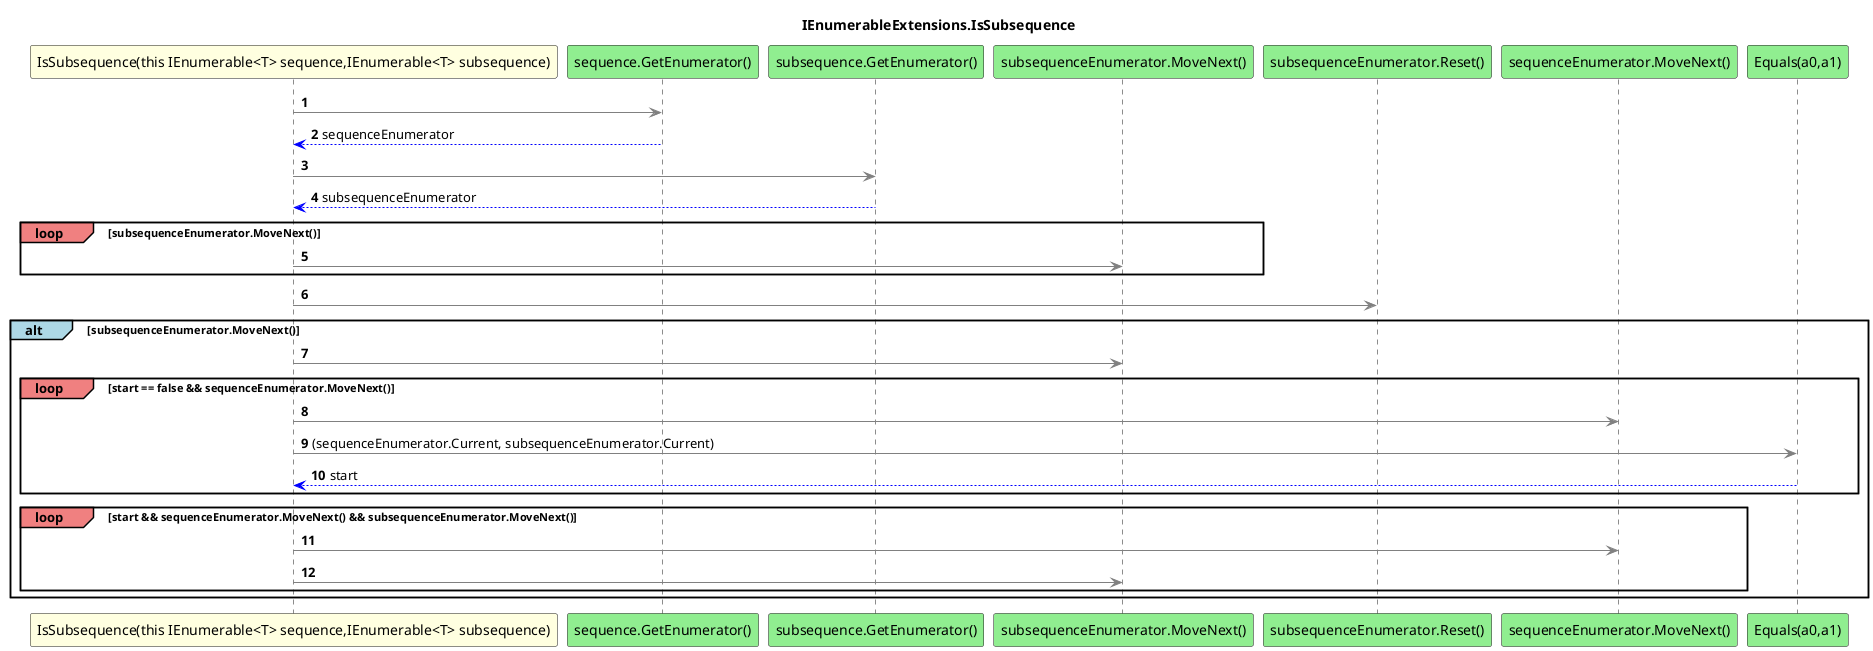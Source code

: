 @startuml IEnumerableExtensions.IsSubsequence
title IEnumerableExtensions.IsSubsequence
participant "IsSubsequence(this IEnumerable<T> sequence,IEnumerable<T> subsequence)" as IsSubsequence_p0_p1 #LightYellow
participant "sequence.GetEnumerator()" as sequence_GetEnumerator #LightGreen
participant "subsequence.GetEnumerator()" as subsequence_GetEnumerator #LightGreen
participant "subsequenceEnumerator.MoveNext()" as subsequenceEnumerator_MoveNext #LightGreen
participant "subsequenceEnumerator.Reset()" as subsequenceEnumerator_Reset #LightGreen
participant "sequenceEnumerator.MoveNext()" as sequenceEnumerator_MoveNext #LightGreen
participant "Equals(a0,a1)" as Equals_a0_a1 #LightGreen
autonumber
IsSubsequence_p0_p1 -[#grey]> sequence_GetEnumerator
sequence_GetEnumerator -[#blue]-> IsSubsequence_p0_p1 : sequenceEnumerator
IsSubsequence_p0_p1 -[#grey]> subsequence_GetEnumerator
subsequence_GetEnumerator -[#blue]-> IsSubsequence_p0_p1 : subsequenceEnumerator
loop#LightCoral subsequenceEnumerator.MoveNext()
    IsSubsequence_p0_p1 -[#grey]> subsequenceEnumerator_MoveNext
end
IsSubsequence_p0_p1 -[#grey]> subsequenceEnumerator_Reset
alt#LightBlue subsequenceEnumerator.MoveNext()
    IsSubsequence_p0_p1 -[#grey]> subsequenceEnumerator_MoveNext
    loop#LightCoral start == false && sequenceEnumerator.MoveNext()
        IsSubsequence_p0_p1 -[#grey]> sequenceEnumerator_MoveNext
        IsSubsequence_p0_p1 -[#grey]> Equals_a0_a1 : (sequenceEnumerator.Current, subsequenceEnumerator.Current)
        Equals_a0_a1 -[#blue]-> IsSubsequence_p0_p1 : start
    end
    loop#LightCoral start && sequenceEnumerator.MoveNext() && subsequenceEnumerator.MoveNext()
        IsSubsequence_p0_p1 -[#grey]> sequenceEnumerator_MoveNext
        IsSubsequence_p0_p1 -[#grey]> subsequenceEnumerator_MoveNext
    end
end
@enduml
